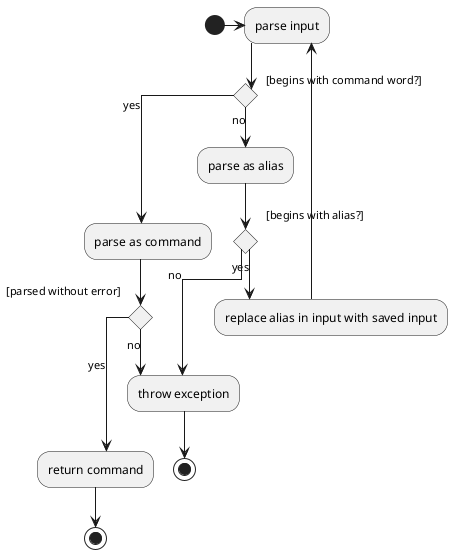 @startuml
skinparam linetype ortho

(*) -> "parse input"
if "[begins with command word?]" then
---> [yes] parse as command
    if "[parsed without error]" then
    ---> [yes] "return command"
    -->  (*1)
    else
    --> [no] "throw exception" as error
    endif
else
--> [no] "parse as alias"
    if "[begins with alias?]" then
    --> [yes] "replace alias in input with saved input"
    --> "parse input"
    else
    --> [no] error
    --> (*2)


'
'if (begins with command word?) then (yes)
'    :parse input as command;
'else (no)
'    if (begins with alias) then (yes)
'        :replace alias in user \ninput with saved input;
'
'    else (no)
'        :throw exception;
'
'
'endif
':a;

@enduml
